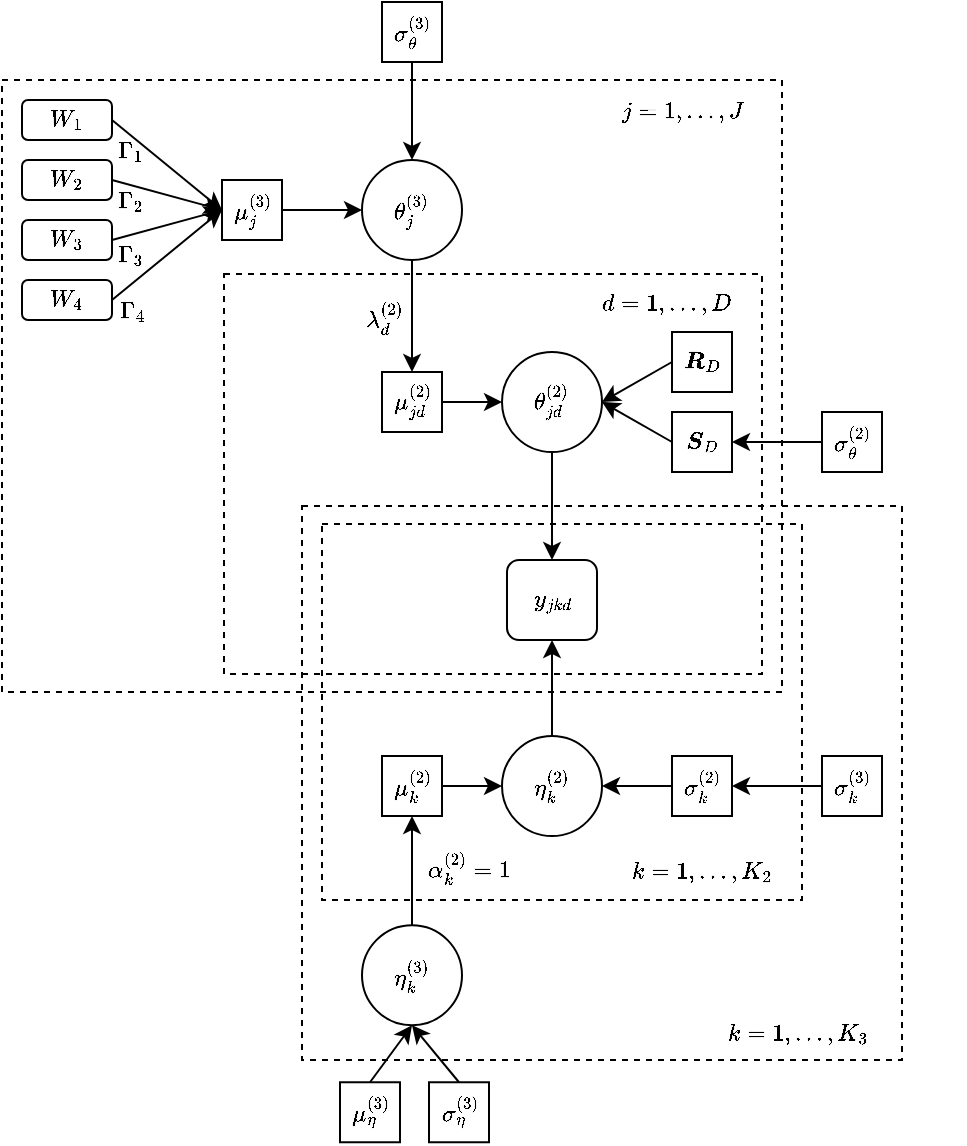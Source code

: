<mxfile version="14.9.3" type="device"><diagram id="kX9TCXEd1ng8D3wNyxor" name="Page-1"><mxGraphModel dx="677" dy="331" grid="1" gridSize="10" guides="1" tooltips="1" connect="1" arrows="1" fold="1" page="1" pageScale="1" pageWidth="850" pageHeight="1100" math="1" shadow="0"><root><mxCell id="0"/><mxCell id="1" parent="0"/><mxCell id="803ANzp7RrClTUV0wo-S-1" value="" style="rounded=0;whiteSpace=wrap;html=1;fontSize=10;labelBackgroundColor=none;fillColor=none;dashed=1;" parent="1" vertex="1"><mxGeometry x="110" y="270" width="390" height="306" as="geometry"/></mxCell><mxCell id="IGqsPM6GwmcWxMI5Awux-24" value="" style="rounded=0;whiteSpace=wrap;html=1;fontSize=10;fillColor=none;verticalAlign=middle;dashed=1;" parent="1" vertex="1"><mxGeometry x="221" y="367" width="269" height="200" as="geometry"/></mxCell><mxCell id="IGqsPM6GwmcWxMI5Awux-4" value="" style="rounded=0;html=1;fillColor=none;labelPosition=right;verticalLabelPosition=top;align=left;verticalAlign=bottom;whiteSpace=wrap;dashed=1;" parent="1" vertex="1"><mxGeometry x="260" y="483" width="300" height="277" as="geometry"/></mxCell><mxCell id="IGqsPM6GwmcWxMI5Awux-2" value="" style="rounded=0;html=1;fillColor=none;labelPosition=right;verticalLabelPosition=top;align=left;verticalAlign=bottom;whiteSpace=wrap;dashed=1;" parent="1" vertex="1"><mxGeometry x="270" y="492" width="240" height="188" as="geometry"/></mxCell><mxCell id="IGqsPM6GwmcWxMI5Awux-1" value="&lt;font style=&quot;font-size: 10px&quot;&gt;$$y_{jkd}$$&lt;/font&gt;" style="rounded=1;whiteSpace=wrap;html=1;fillColor=none;" parent="1" vertex="1"><mxGeometry x="362.5" y="510" width="45" height="40" as="geometry"/></mxCell><mxCell id="IGqsPM6GwmcWxMI5Awux-3" value="&lt;div style=&quot;font-size: 10px&quot;&gt;$$k = 1, \dots, K_{3}$$&lt;/div&gt;" style="text;html=1;strokeColor=none;fillColor=none;align=center;verticalAlign=middle;whiteSpace=wrap;rounded=0;fontSize=10;" parent="1" vertex="1"><mxGeometry x="466" y="739.63" width="85" height="15" as="geometry"/></mxCell><mxCell id="IGqsPM6GwmcWxMI5Awux-11" style="edgeStyle=none;rounded=0;orthogonalLoop=1;jettySize=auto;html=1;exitX=0.5;exitY=0;exitDx=0;exitDy=0;entryX=0.5;entryY=1;entryDx=0;entryDy=0;" parent="1" source="IGqsPM6GwmcWxMI5Awux-9" target="IGqsPM6GwmcWxMI5Awux-1" edge="1"><mxGeometry relative="1" as="geometry"/></mxCell><mxCell id="IGqsPM6GwmcWxMI5Awux-9" value="&lt;div style=&quot;font-size: 10px&quot;&gt;&lt;font style=&quot;font-size: 10px&quot;&gt;$$\eta^{(2)}_{k}$$&lt;/font&gt;&lt;/div&gt;" style="ellipse;whiteSpace=wrap;html=1;aspect=fixed;fillColor=none;" parent="1" vertex="1"><mxGeometry x="360" y="598" width="50" height="50" as="geometry"/></mxCell><mxCell id="IGqsPM6GwmcWxMI5Awux-20" style="edgeStyle=none;rounded=0;orthogonalLoop=1;jettySize=auto;html=1;exitX=0.5;exitY=0;exitDx=0;exitDy=0;entryX=0.5;entryY=1;entryDx=0;entryDy=0;" parent="1" source="C3pEwim-NLopJmEsM9iM-1" target="C3pEwim-NLopJmEsM9iM-4" edge="1"><mxGeometry relative="1" as="geometry"><mxPoint x="247.5" y="698.13" as="sourcePoint"/></mxGeometry></mxCell><mxCell id="IGqsPM6GwmcWxMI5Awux-25" value="&lt;div style=&quot;font-size: 10px&quot;&gt;$$j = 1, \dots, J$$&lt;/div&gt;" style="text;html=1;strokeColor=none;fillColor=none;align=center;verticalAlign=middle;whiteSpace=wrap;rounded=0;fontSize=10;fontStyle=0" parent="1" vertex="1"><mxGeometry x="408" y="278" width="85" height="15" as="geometry"/></mxCell><mxCell id="IGqsPM6GwmcWxMI5Awux-28" style="edgeStyle=none;rounded=0;orthogonalLoop=1;jettySize=auto;html=1;exitX=0.5;exitY=1;exitDx=0;exitDy=0;entryX=0.5;entryY=0;entryDx=0;entryDy=0;fontSize=10;" parent="1" source="IGqsPM6GwmcWxMI5Awux-27" target="IGqsPM6GwmcWxMI5Awux-1" edge="1"><mxGeometry relative="1" as="geometry"/></mxCell><mxCell id="IGqsPM6GwmcWxMI5Awux-27" value="&lt;div style=&quot;font-size: 10px&quot;&gt;&lt;font style=&quot;font-size: 10px&quot;&gt;$$\theta^{(2)}_{jd}$$&lt;/font&gt;&lt;/div&gt;" style="ellipse;whiteSpace=wrap;html=1;aspect=fixed;fillColor=none;" parent="1" vertex="1"><mxGeometry x="360" y="406" width="50" height="50" as="geometry"/></mxCell><mxCell id="IGqsPM6GwmcWxMI5Awux-56" style="edgeStyle=none;rounded=0;orthogonalLoop=1;jettySize=auto;html=1;exitX=0;exitY=0.5;exitDx=0;exitDy=0;fontSize=10;entryX=1;entryY=0.5;entryDx=0;entryDy=0;" parent="1" source="IGqsPM6GwmcWxMI5Awux-53" target="IGqsPM6GwmcWxMI5Awux-27" edge="1"><mxGeometry relative="1" as="geometry"><mxPoint x="470" y="350" as="targetPoint"/></mxGeometry></mxCell><mxCell id="IGqsPM6GwmcWxMI5Awux-53" value="&lt;div&gt;$$\boldsymbol{S}_{D}$$&lt;/div&gt;" style="rounded=0;whiteSpace=wrap;html=1;fillColor=none;verticalAlign=middle;fontSize=10;" parent="1" vertex="1"><mxGeometry x="445" y="436" width="30" height="30" as="geometry"/></mxCell><mxCell id="7SwVJdtE1bnSqBN3bTnO-8" style="rounded=0;orthogonalLoop=1;jettySize=auto;html=1;exitX=1;exitY=0.5;exitDx=0;exitDy=0;entryX=0;entryY=0.5;entryDx=0;entryDy=0;" parent="1" source="7SwVJdtE1bnSqBN3bTnO-1" target="jB3LZNGQAK4XwwZaj8cL-1" edge="1"><mxGeometry relative="1" as="geometry"><mxPoint x="427.5" y="305" as="targetPoint"/></mxGeometry></mxCell><mxCell id="7SwVJdtE1bnSqBN3bTnO-12" value="&lt;div&gt;$$\Gamma_{1}$$&lt;/div&gt;" style="edgeLabel;html=1;align=center;verticalAlign=middle;resizable=0;points=[];labelBackgroundColor=none;fontSize=10;" parent="7SwVJdtE1bnSqBN3bTnO-8" vertex="1" connectable="0"><mxGeometry x="-0.215" relative="1" as="geometry"><mxPoint x="-13" y="-2" as="offset"/></mxGeometry></mxCell><mxCell id="7SwVJdtE1bnSqBN3bTnO-1" value="&lt;div style=&quot;font-size: 10px&quot;&gt;$$W_{1}$$&lt;/div&gt;" style="rounded=1;whiteSpace=wrap;html=1;fontSize=10;fillColor=none;" parent="1" vertex="1"><mxGeometry x="120" y="280" width="45" height="20" as="geometry"/></mxCell><mxCell id="7SwVJdtE1bnSqBN3bTnO-9" style="edgeStyle=none;rounded=0;orthogonalLoop=1;jettySize=auto;html=1;exitX=1;exitY=0.5;exitDx=0;exitDy=0;entryX=0;entryY=0.5;entryDx=0;entryDy=0;" parent="1" source="7SwVJdtE1bnSqBN3bTnO-3" target="jB3LZNGQAK4XwwZaj8cL-1" edge="1"><mxGeometry relative="1" as="geometry"><mxPoint x="427.5" y="305" as="targetPoint"/></mxGeometry></mxCell><mxCell id="7SwVJdtE1bnSqBN3bTnO-13" value="$$\Gamma_{2}$$" style="edgeLabel;html=1;align=center;verticalAlign=middle;resizable=0;points=[];labelBackgroundColor=none;fontSize=10;" parent="7SwVJdtE1bnSqBN3bTnO-9" vertex="1" connectable="0"><mxGeometry x="-0.405" relative="1" as="geometry"><mxPoint x="-8" y="6" as="offset"/></mxGeometry></mxCell><mxCell id="7SwVJdtE1bnSqBN3bTnO-3" value="$$W_{2}$$" style="rounded=1;whiteSpace=wrap;html=1;fontSize=10;fillColor=none;" parent="1" vertex="1"><mxGeometry x="120" y="310" width="45" height="20" as="geometry"/></mxCell><mxCell id="7SwVJdtE1bnSqBN3bTnO-10" style="edgeStyle=none;rounded=0;orthogonalLoop=1;jettySize=auto;html=1;exitX=1;exitY=0.5;exitDx=0;exitDy=0;entryX=0;entryY=0.5;entryDx=0;entryDy=0;" parent="1" source="7SwVJdtE1bnSqBN3bTnO-4" target="jB3LZNGQAK4XwwZaj8cL-1" edge="1"><mxGeometry relative="1" as="geometry"><mxPoint x="427.5" y="305" as="targetPoint"/></mxGeometry></mxCell><mxCell id="7SwVJdtE1bnSqBN3bTnO-15" value="&lt;div&gt;$$\Gamma_{3}$$&lt;/div&gt;" style="edgeLabel;html=1;align=center;verticalAlign=middle;resizable=0;points=[];fontSize=10;labelBackgroundColor=none;" parent="7SwVJdtE1bnSqBN3bTnO-10" vertex="1" connectable="0"><mxGeometry x="-0.555" y="-1" relative="1" as="geometry"><mxPoint x="-4" y="10" as="offset"/></mxGeometry></mxCell><mxCell id="7SwVJdtE1bnSqBN3bTnO-4" value="$$W_{3}$$" style="rounded=1;whiteSpace=wrap;html=1;fontSize=10;fillColor=none;" parent="1" vertex="1"><mxGeometry x="120" y="340" width="45" height="20" as="geometry"/></mxCell><mxCell id="7SwVJdtE1bnSqBN3bTnO-11" style="edgeStyle=none;rounded=0;orthogonalLoop=1;jettySize=auto;html=1;exitX=1;exitY=0.5;exitDx=0;exitDy=0;entryX=0;entryY=0.5;entryDx=0;entryDy=0;" parent="1" source="7SwVJdtE1bnSqBN3bTnO-5" target="jB3LZNGQAK4XwwZaj8cL-1" edge="1"><mxGeometry relative="1" as="geometry"><mxPoint x="427.5" y="305" as="targetPoint"/></mxGeometry></mxCell><mxCell id="7SwVJdtE1bnSqBN3bTnO-16" value="$$\Gamma_{4}$$" style="edgeLabel;html=1;align=center;verticalAlign=middle;resizable=0;points=[];fontSize=10;labelBackgroundColor=none;" parent="7SwVJdtE1bnSqBN3bTnO-11" vertex="1" connectable="0"><mxGeometry x="-0.597" y="-2" relative="1" as="geometry"><mxPoint x="-3" y="13" as="offset"/></mxGeometry></mxCell><mxCell id="7SwVJdtE1bnSqBN3bTnO-5" value="$$W_{4}$$" style="rounded=1;whiteSpace=wrap;html=1;fontSize=10;fillColor=none;" parent="1" vertex="1"><mxGeometry x="120" y="370" width="45" height="20" as="geometry"/></mxCell><mxCell id="803ANzp7RrClTUV0wo-S-3" value="&lt;div style=&quot;font-size: 10px&quot;&gt;$$d = 1, \dots, D$$&lt;/div&gt;" style="text;html=1;strokeColor=none;fillColor=none;align=center;verticalAlign=middle;whiteSpace=wrap;rounded=0;fontSize=10;" parent="1" vertex="1"><mxGeometry x="400" y="374" width="85" height="15" as="geometry"/></mxCell><mxCell id="803ANzp7RrClTUV0wo-S-6" style="rounded=0;orthogonalLoop=1;jettySize=auto;html=1;exitX=0;exitY=0.5;exitDx=0;exitDy=0;entryX=1;entryY=0.5;entryDx=0;entryDy=0;fontSize=10;fontColor=#000000;" parent="1" source="803ANzp7RrClTUV0wo-S-5" target="IGqsPM6GwmcWxMI5Awux-27" edge="1"><mxGeometry relative="1" as="geometry"/></mxCell><mxCell id="803ANzp7RrClTUV0wo-S-5" value="&lt;div&gt;$$\boldsymbol{R}_{D}$$&lt;/div&gt;" style="rounded=0;whiteSpace=wrap;html=1;fillColor=none;verticalAlign=middle;fontSize=10;" parent="1" vertex="1"><mxGeometry x="445" y="396" width="30" height="30" as="geometry"/></mxCell><mxCell id="2kqdSqTZt79heLrHSJZg-3" value="" style="rounded=0;orthogonalLoop=1;jettySize=auto;html=1;exitX=0.5;exitY=1;exitDx=0;exitDy=0;entryX=0.5;entryY=0;entryDx=0;entryDy=0;labelBackgroundColor=none;" parent="1" source="2kqdSqTZt79heLrHSJZg-1" target="jB3LZNGQAK4XwwZaj8cL-3" edge="1"><mxGeometry x="-0.2" y="15" relative="1" as="geometry"><mxPoint x="385" y="340" as="targetPoint"/><mxPoint as="offset"/></mxGeometry></mxCell><mxCell id="2kqdSqTZt79heLrHSJZg-1" value="&lt;div style=&quot;font-size: 10px&quot;&gt;&lt;font style=&quot;font-size: 10px&quot;&gt;$$\theta^{(3)}_{j}$$&lt;/font&gt;&lt;/div&gt;" style="ellipse;whiteSpace=wrap;html=1;aspect=fixed;fillColor=none;" parent="1" vertex="1"><mxGeometry x="290" y="310" width="50" height="50" as="geometry"/></mxCell><mxCell id="2kqdSqTZt79heLrHSJZg-5" style="edgeStyle=none;rounded=0;orthogonalLoop=1;jettySize=auto;html=1;exitX=0.5;exitY=1;exitDx=0;exitDy=0;entryX=0.5;entryY=0;entryDx=0;entryDy=0;" parent="1" source="2kqdSqTZt79heLrHSJZg-4" target="2kqdSqTZt79heLrHSJZg-1" edge="1"><mxGeometry relative="1" as="geometry"/></mxCell><mxCell id="2kqdSqTZt79heLrHSJZg-4" value="&lt;div&gt;$$\sigma^{(3)}_{\theta}$$&lt;/div&gt;" style="rounded=0;whiteSpace=wrap;html=1;fillColor=none;verticalAlign=middle;fontSize=10;" parent="1" vertex="1"><mxGeometry x="300" y="231" width="30" height="30" as="geometry"/></mxCell><mxCell id="jB3LZNGQAK4XwwZaj8cL-2" value="" style="rounded=0;orthogonalLoop=1;jettySize=auto;html=1;entryX=0;entryY=0.5;entryDx=0;entryDy=0;" parent="1" source="jB3LZNGQAK4XwwZaj8cL-1" target="2kqdSqTZt79heLrHSJZg-1" edge="1"><mxGeometry relative="1" as="geometry"><mxPoint x="290" y="335" as="targetPoint"/></mxGeometry></mxCell><mxCell id="jB3LZNGQAK4XwwZaj8cL-1" value="&lt;div&gt;$$\mu^{(3)}_{j}$$&lt;/div&gt;" style="rounded=0;whiteSpace=wrap;html=1;fillColor=none;verticalAlign=middle;fontSize=10;" parent="1" vertex="1"><mxGeometry x="220" y="320" width="30" height="30" as="geometry"/></mxCell><mxCell id="jB3LZNGQAK4XwwZaj8cL-5" style="edgeStyle=none;rounded=0;orthogonalLoop=1;jettySize=auto;html=1;exitX=1;exitY=0.5;exitDx=0;exitDy=0;entryX=0;entryY=0.5;entryDx=0;entryDy=0;" parent="1" source="jB3LZNGQAK4XwwZaj8cL-3" target="IGqsPM6GwmcWxMI5Awux-27" edge="1"><mxGeometry relative="1" as="geometry"/></mxCell><mxCell id="jB3LZNGQAK4XwwZaj8cL-3" value="&lt;div&gt;$$\mu^{(2)}_{jd}$$&lt;/div&gt;" style="rounded=0;whiteSpace=wrap;html=1;fillColor=none;verticalAlign=middle;fontSize=10;" parent="1" vertex="1"><mxGeometry x="300" y="416" width="30" height="30" as="geometry"/></mxCell><mxCell id="C3pEwim-NLopJmEsM9iM-1" value="&lt;div style=&quot;font-size: 10px&quot;&gt;&lt;font style=&quot;font-size: 10px&quot;&gt;$$\eta^{(3)}_{ k}$$&lt;/font&gt;&lt;/div&gt;" style="ellipse;whiteSpace=wrap;html=1;aspect=fixed;fillColor=none;" parent="1" vertex="1"><mxGeometry x="290" y="692.63" width="50" height="50" as="geometry"/></mxCell><mxCell id="C3pEwim-NLopJmEsM9iM-3" value="&lt;div style=&quot;font-size: 10px&quot;&gt;$$k = 1, \dots, K_{2}$$&lt;/div&gt;" style="text;html=1;strokeColor=none;fillColor=none;align=center;verticalAlign=middle;whiteSpace=wrap;rounded=0;fontSize=10;" parent="1" vertex="1"><mxGeometry x="417.5" y="658" width="85" height="15" as="geometry"/></mxCell><mxCell id="C3pEwim-NLopJmEsM9iM-6" style="rounded=0;orthogonalLoop=1;jettySize=auto;html=1;exitX=1;exitY=0.5;exitDx=0;exitDy=0;entryX=0;entryY=0.5;entryDx=0;entryDy=0;" parent="1" source="C3pEwim-NLopJmEsM9iM-4" target="IGqsPM6GwmcWxMI5Awux-9" edge="1"><mxGeometry relative="1" as="geometry"><mxPoint x="360" y="623" as="targetPoint"/></mxGeometry></mxCell><mxCell id="C3pEwim-NLopJmEsM9iM-4" value="&lt;div&gt;$$\mu^{(2)}_{k}$$&lt;/div&gt;" style="rounded=0;whiteSpace=wrap;html=1;fillColor=none;verticalAlign=middle;fontSize=10;" parent="1" vertex="1"><mxGeometry x="300" y="608" width="30" height="30" as="geometry"/></mxCell><mxCell id="C3pEwim-NLopJmEsM9iM-8" style="edgeStyle=none;rounded=0;orthogonalLoop=1;jettySize=auto;html=1;exitX=0;exitY=0.5;exitDx=0;exitDy=0;entryX=1;entryY=0.5;entryDx=0;entryDy=0;" parent="1" source="C3pEwim-NLopJmEsM9iM-7" target="IGqsPM6GwmcWxMI5Awux-9" edge="1"><mxGeometry relative="1" as="geometry"/></mxCell><mxCell id="C3pEwim-NLopJmEsM9iM-7" value="&lt;div&gt;$$\sigma^{(2)}_{k}$$&lt;/div&gt;" style="rounded=0;whiteSpace=wrap;html=1;fillColor=none;verticalAlign=middle;fontSize=10;" parent="1" vertex="1"><mxGeometry x="445" y="608" width="30" height="30" as="geometry"/></mxCell><mxCell id="C3pEwim-NLopJmEsM9iM-10" style="edgeStyle=none;rounded=0;orthogonalLoop=1;jettySize=auto;html=1;exitX=0.5;exitY=0;exitDx=0;exitDy=0;entryX=0.5;entryY=1;entryDx=0;entryDy=0;" parent="1" source="C3pEwim-NLopJmEsM9iM-9" target="C3pEwim-NLopJmEsM9iM-1" edge="1"><mxGeometry relative="1" as="geometry"/></mxCell><mxCell id="C3pEwim-NLopJmEsM9iM-9" value="&lt;div&gt;$$\sigma^{(3)}_{\eta}$$&lt;/div&gt;" style="rounded=0;whiteSpace=wrap;html=1;fillColor=none;verticalAlign=middle;fontSize=10;" parent="1" vertex="1"><mxGeometry x="323.5" y="771.13" width="30" height="30" as="geometry"/></mxCell><mxCell id="C3pEwim-NLopJmEsM9iM-12" style="edgeStyle=none;rounded=0;orthogonalLoop=1;jettySize=auto;html=1;exitX=0.5;exitY=0;exitDx=0;exitDy=0;entryX=0.5;entryY=1;entryDx=0;entryDy=0;" parent="1" source="C3pEwim-NLopJmEsM9iM-11" target="C3pEwim-NLopJmEsM9iM-1" edge="1"><mxGeometry relative="1" as="geometry"/></mxCell><mxCell id="C3pEwim-NLopJmEsM9iM-11" value="&lt;div&gt;$$\mu^{(3)}_{\eta}$$&lt;/div&gt;" style="rounded=0;whiteSpace=wrap;html=1;fillColor=none;verticalAlign=middle;fontSize=10;" parent="1" vertex="1"><mxGeometry x="279" y="771.13" width="30" height="30" as="geometry"/></mxCell><mxCell id="3mvspVWkk-eYreXeGx2f-2" style="rounded=0;orthogonalLoop=1;jettySize=auto;html=1;exitX=0;exitY=0.5;exitDx=0;exitDy=0;entryX=1;entryY=0.5;entryDx=0;entryDy=0;" parent="1" source="3mvspVWkk-eYreXeGx2f-1" target="IGqsPM6GwmcWxMI5Awux-53" edge="1"><mxGeometry relative="1" as="geometry"/></mxCell><mxCell id="3mvspVWkk-eYreXeGx2f-1" value="&lt;div&gt;$$\sigma^{(2)}_{\theta}$$&lt;/div&gt;" style="rounded=0;whiteSpace=wrap;html=1;fillColor=none;verticalAlign=middle;fontSize=10;" parent="1" vertex="1"><mxGeometry x="520" y="436" width="30" height="30" as="geometry"/></mxCell><mxCell id="3mvspVWkk-eYreXeGx2f-4" value="&lt;div style=&quot;font-size: 10px&quot;&gt;$$\lambda^{(2)}_{d}$$&lt;/div&gt;" style="text;html=1;strokeColor=none;fillColor=none;align=center;verticalAlign=middle;whiteSpace=wrap;rounded=0;fontSize=10;" parent="1" vertex="1"><mxGeometry x="288" y="381" width="26" height="15" as="geometry"/></mxCell><mxCell id="3mvspVWkk-eYreXeGx2f-6" value="&lt;div style=&quot;font-size: 10px&quot;&gt;$$\alpha^{(2)}_{k} = 1$$&lt;/div&gt;" style="text;html=1;strokeColor=none;fillColor=none;align=center;verticalAlign=middle;whiteSpace=wrap;rounded=0;fontSize=10;" parent="1" vertex="1"><mxGeometry x="320.5" y="656" width="46" height="15" as="geometry"/></mxCell><mxCell id="3mvspVWkk-eYreXeGx2f-10" style="edgeStyle=none;rounded=0;orthogonalLoop=1;jettySize=auto;html=1;exitX=0;exitY=0.5;exitDx=0;exitDy=0;entryX=1;entryY=0.5;entryDx=0;entryDy=0;labelBackgroundColor=none;" parent="1" source="3mvspVWkk-eYreXeGx2f-9" target="C3pEwim-NLopJmEsM9iM-7" edge="1"><mxGeometry relative="1" as="geometry"/></mxCell><mxCell id="3mvspVWkk-eYreXeGx2f-9" value="&lt;div&gt;$$\sigma^{(3)}_{k}$$&lt;/div&gt;" style="rounded=0;whiteSpace=wrap;html=1;fillColor=none;verticalAlign=middle;fontSize=10;" parent="1" vertex="1"><mxGeometry x="520" y="608" width="30" height="30" as="geometry"/></mxCell></root></mxGraphModel></diagram></mxfile>